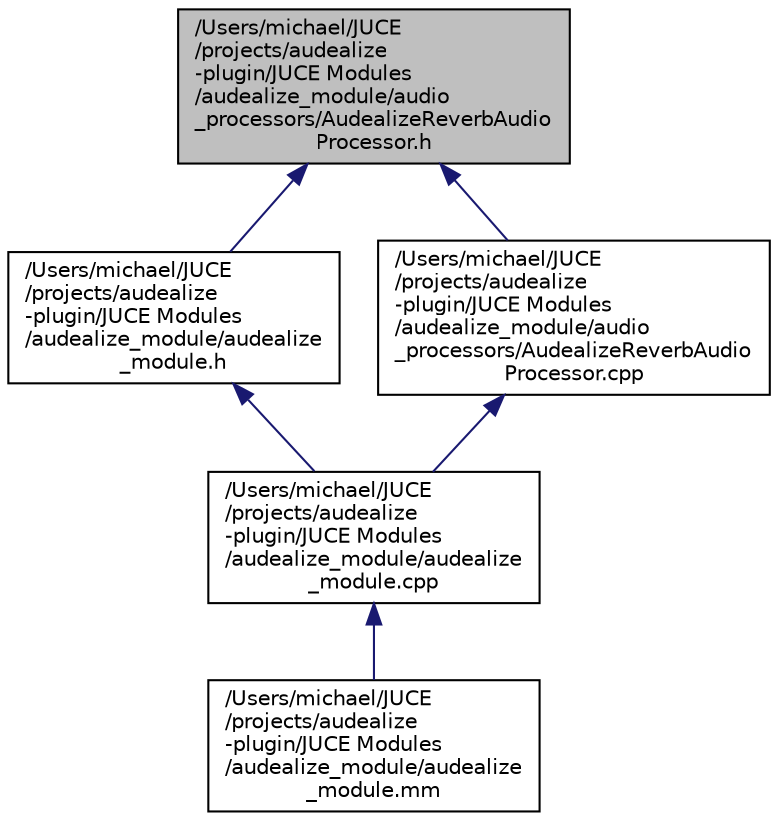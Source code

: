 digraph "/Users/michael/JUCE/projects/audealize-plugin/JUCE Modules/audealize_module/audio_processors/AudealizeReverbAudioProcessor.h"
{
  edge [fontname="Helvetica",fontsize="10",labelfontname="Helvetica",labelfontsize="10"];
  node [fontname="Helvetica",fontsize="10",shape=record];
  Node1 [label="/Users/michael/JUCE\l/projects/audealize\l-plugin/JUCE Modules\l/audealize_module/audio\l_processors/AudealizeReverbAudio\lProcessor.h",height=0.2,width=0.4,color="black", fillcolor="grey75", style="filled", fontcolor="black"];
  Node1 -> Node2 [dir="back",color="midnightblue",fontsize="10",style="solid",fontname="Helvetica"];
  Node2 [label="/Users/michael/JUCE\l/projects/audealize\l-plugin/JUCE Modules\l/audealize_module/audealize\l_module.h",height=0.2,width=0.4,color="black", fillcolor="white", style="filled",URL="$audealize__module_8h.html"];
  Node2 -> Node3 [dir="back",color="midnightblue",fontsize="10",style="solid",fontname="Helvetica"];
  Node3 [label="/Users/michael/JUCE\l/projects/audealize\l-plugin/JUCE Modules\l/audealize_module/audealize\l_module.cpp",height=0.2,width=0.4,color="black", fillcolor="white", style="filled",URL="$audealize__module_8cpp.html"];
  Node3 -> Node4 [dir="back",color="midnightblue",fontsize="10",style="solid",fontname="Helvetica"];
  Node4 [label="/Users/michael/JUCE\l/projects/audealize\l-plugin/JUCE Modules\l/audealize_module/audealize\l_module.mm",height=0.2,width=0.4,color="black", fillcolor="white", style="filled",URL="$audealize__module_8mm.html"];
  Node1 -> Node5 [dir="back",color="midnightblue",fontsize="10",style="solid",fontname="Helvetica"];
  Node5 [label="/Users/michael/JUCE\l/projects/audealize\l-plugin/JUCE Modules\l/audealize_module/audio\l_processors/AudealizeReverbAudio\lProcessor.cpp",height=0.2,width=0.4,color="black", fillcolor="white", style="filled",URL="$_audealize_reverb_audio_processor_8cpp.html"];
  Node5 -> Node3 [dir="back",color="midnightblue",fontsize="10",style="solid",fontname="Helvetica"];
}
